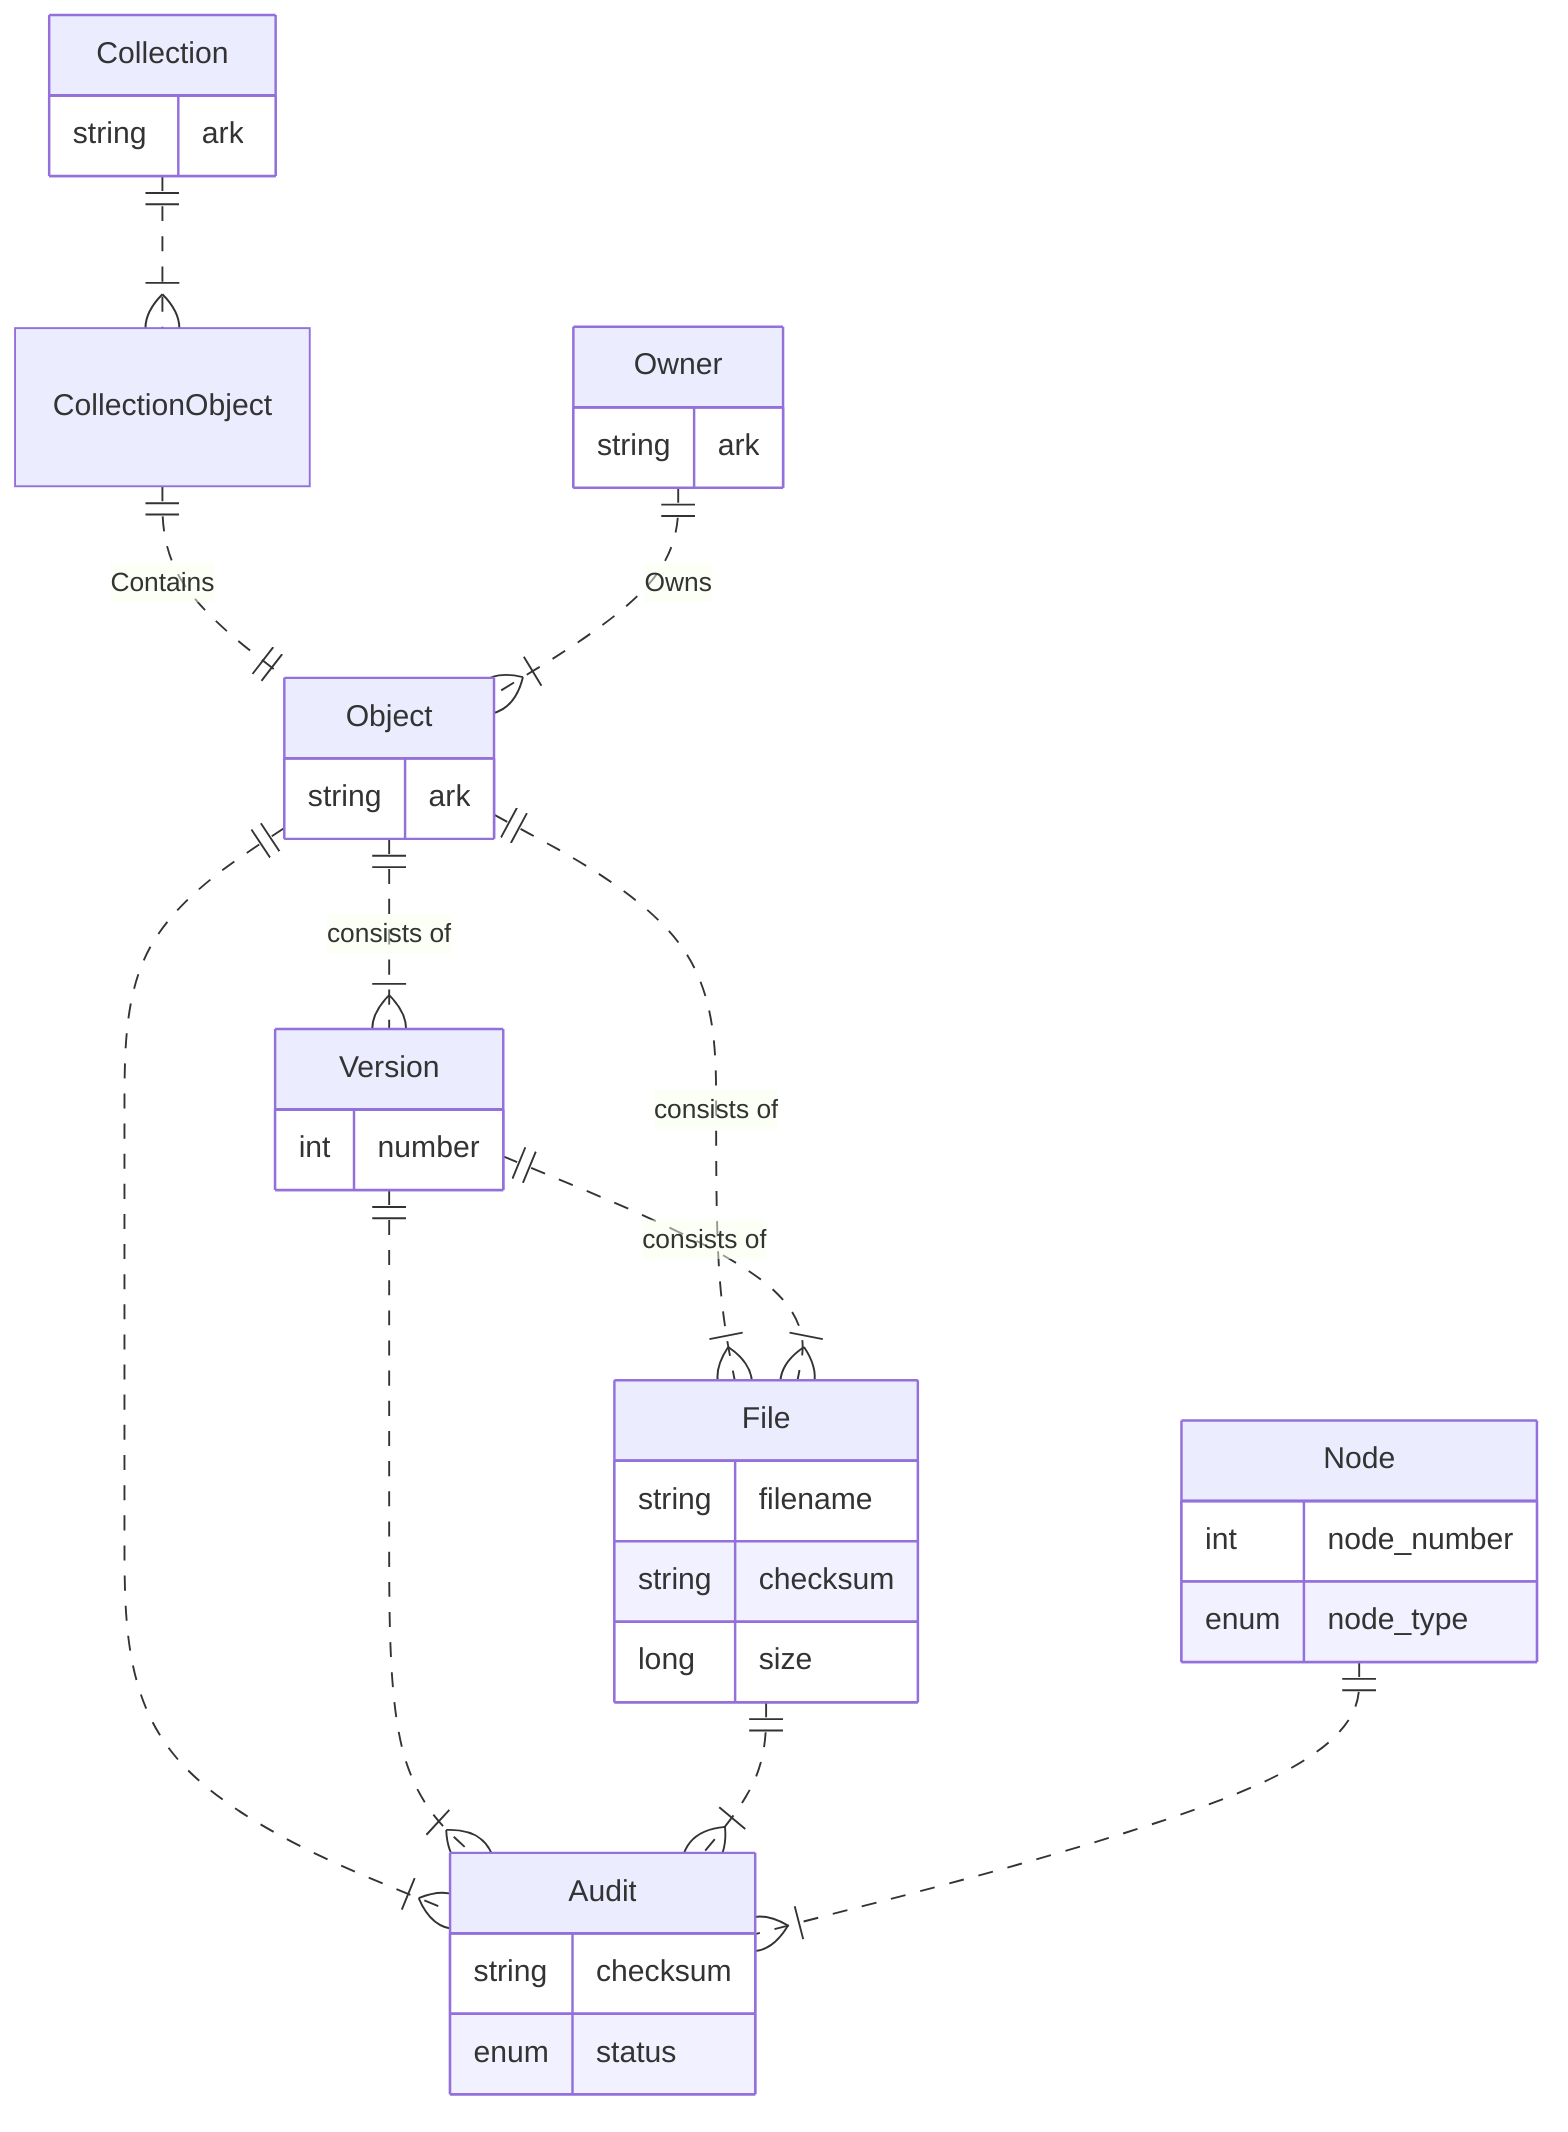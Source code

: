 erDiagram
        Collection ||..|{ CollectionObject: ""
        Collection {
          string ark
        }
        CollectionObject ||..|| Object: "Contains"
        Owner ||..|{ Object: "Owns"
        Owner {
          string ark
        }
        Object ||..|{ Version : "consists of"
        Object {
          string ark
        }
        Version {
          int number
        }
        Object ||..|{ File : "consists of"
        Version ||..|{ File : "consists of"
        File {
          string filename
          string checksum
          long size
        }
        Node {
          int node_number
          enum node_type
        }
        Object ||..|{ Audit : ""
        Version ||..|{ Audit : ""
        File ||..|{ Audit : ""
        Node ||..|{ Audit : ""
        Audit {
          string checksum
          enum status 
        }